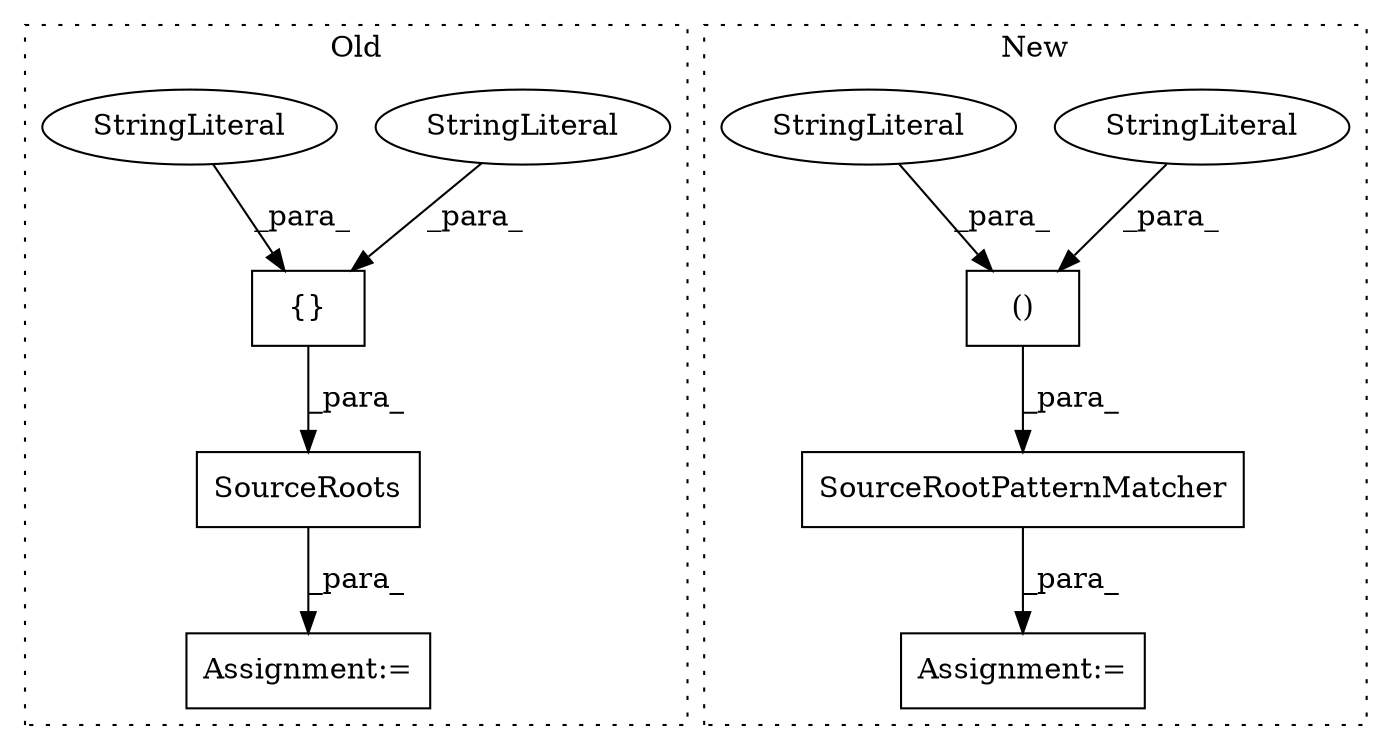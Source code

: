 digraph G {
subgraph cluster0 {
1 [label="{}" a="4" s="786,823" l="1,1" shape="box"];
4 [label="SourceRoots" a="32" s="762,824" l="12,1" shape="box"];
6 [label="StringLiteral" a="45" s="787" l="8" shape="ellipse"];
8 [label="Assignment:=" a="7" s="761" l="1" shape="box"];
9 [label="StringLiteral" a="45" s="796" l="12" shape="ellipse"];
label = "Old";
style="dotted";
}
subgraph cluster1 {
2 [label="SourceRootPatternMatcher" a="32" s="641,731" l="30,2" shape="box"];
3 [label="()" a="106" s="671" l="60" shape="box"];
5 [label="StringLiteral" a="45" s="692" l="12" shape="ellipse"];
7 [label="Assignment:=" a="7" s="640" l="1" shape="box"];
10 [label="StringLiteral" a="45" s="717" l="14" shape="ellipse"];
label = "New";
style="dotted";
}
1 -> 4 [label="_para_"];
2 -> 7 [label="_para_"];
3 -> 2 [label="_para_"];
4 -> 8 [label="_para_"];
5 -> 3 [label="_para_"];
6 -> 1 [label="_para_"];
9 -> 1 [label="_para_"];
10 -> 3 [label="_para_"];
}